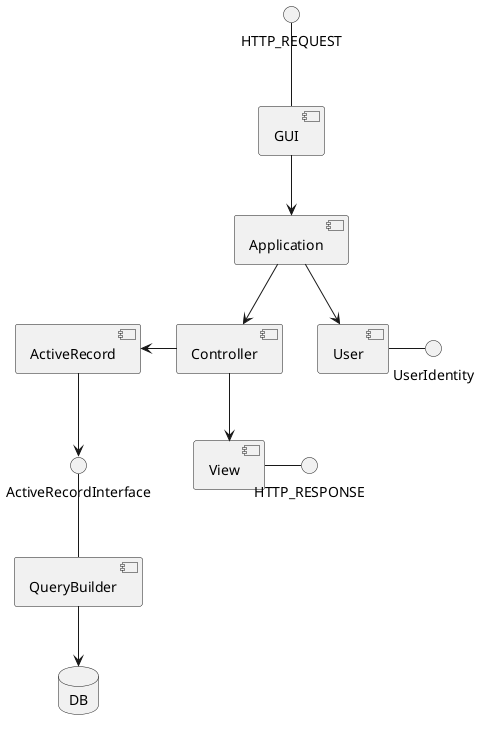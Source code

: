 @startuml


database DB

HTTP_REQUEST -- [GUI]

[GUI] --> [Application]
[Application] --> [User]
[Application] --> [Controller]
[Controller] --> [View]

[View] - HTTP_RESPONSE

[User] - UserIdentity

[ActiveRecord] --> ActiveRecordInterface
[Controller] -left-> [ActiveRecord]


ActiveRecordInterface -- [QueryBuilder]
[QueryBuilder] --> DB
@enduml